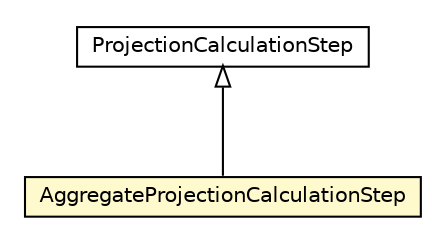#!/usr/local/bin/dot
#
# Class diagram 
# Generated by UMLGraph version R5_6-24-gf6e263 (http://www.umlgraph.org/)
#

digraph G {
	edge [fontname="Helvetica",fontsize=10,labelfontname="Helvetica",labelfontsize=10];
	node [fontname="Helvetica",fontsize=10,shape=plaintext];
	nodesep=0.25;
	ranksep=0.5;
	// com.orientechnologies.orient.core.sql.executor.ProjectionCalculationStep
	c783196 [label=<<table title="com.orientechnologies.orient.core.sql.executor.ProjectionCalculationStep" border="0" cellborder="1" cellspacing="0" cellpadding="2" port="p" href="./ProjectionCalculationStep.html">
		<tr><td><table border="0" cellspacing="0" cellpadding="1">
<tr><td align="center" balign="center"> ProjectionCalculationStep </td></tr>
		</table></td></tr>
		</table>>, URL="./ProjectionCalculationStep.html", fontname="Helvetica", fontcolor="black", fontsize=10.0];
	// com.orientechnologies.orient.core.sql.executor.AggregateProjectionCalculationStep
	c783267 [label=<<table title="com.orientechnologies.orient.core.sql.executor.AggregateProjectionCalculationStep" border="0" cellborder="1" cellspacing="0" cellpadding="2" port="p" bgcolor="lemonChiffon" href="./AggregateProjectionCalculationStep.html">
		<tr><td><table border="0" cellspacing="0" cellpadding="1">
<tr><td align="center" balign="center"> AggregateProjectionCalculationStep </td></tr>
		</table></td></tr>
		</table>>, URL="./AggregateProjectionCalculationStep.html", fontname="Helvetica", fontcolor="black", fontsize=10.0];
	//com.orientechnologies.orient.core.sql.executor.AggregateProjectionCalculationStep extends com.orientechnologies.orient.core.sql.executor.ProjectionCalculationStep
	c783196:p -> c783267:p [dir=back,arrowtail=empty];
}

